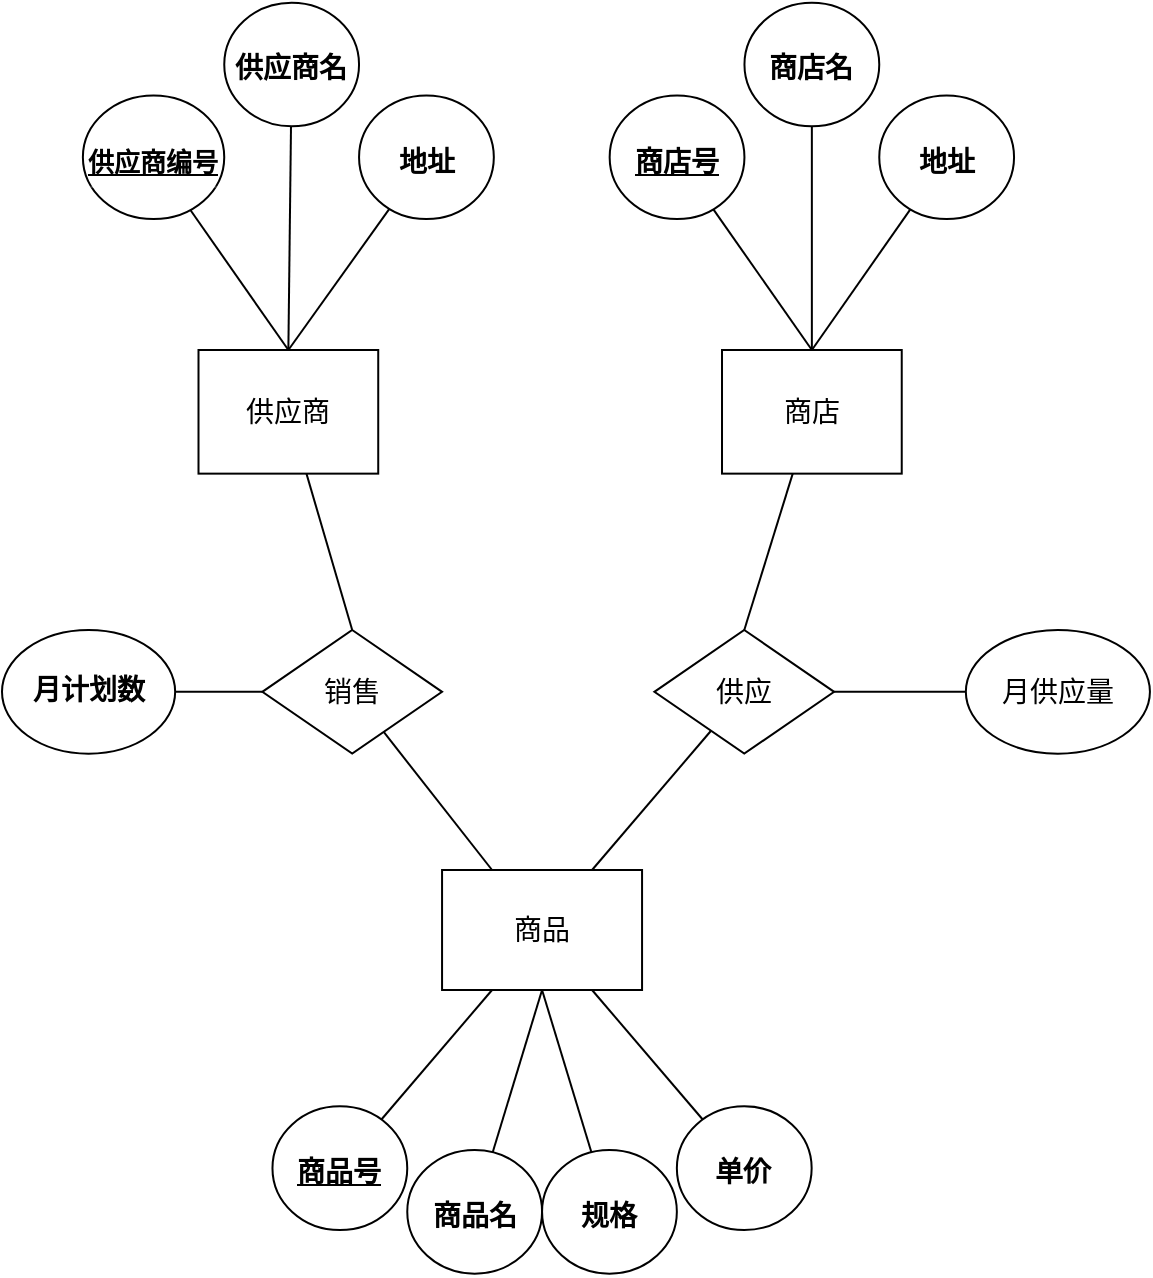 <mxfile>
    <diagram id="iU4pdSYDBYnHVra9a9qT" name="第 1 页">
        <mxGraphModel dx="709" dy="535" grid="1" gridSize="20" guides="1" tooltips="1" connect="1" arrows="1" fold="1" page="1" pageScale="1" pageWidth="827" pageHeight="1169" background="none" math="0" shadow="0">
            <root>
                <mxCell id="0"/>
                <mxCell id="1" parent="0"/>
                <mxCell id="2" value="&lt;font style=&quot;font-size: 14px;&quot;&gt;商品&lt;/font&gt;" style="rounded=0;whiteSpace=wrap;html=1;fontSize=14;labelBackgroundColor=none;labelBorderColor=none;fontColor=default;" parent="1" vertex="1">
                    <mxGeometry x="320.03" y="480" width="100" height="60" as="geometry"/>
                </mxCell>
                <mxCell id="51" style="edgeStyle=none;html=1;entryX=0.5;entryY=1;entryDx=0;entryDy=0;endArrow=none;endFill=0;" parent="1" source="3" target="2" edge="1">
                    <mxGeometry relative="1" as="geometry"/>
                </mxCell>
                <mxCell id="3" value="&lt;h2 style=&quot;margin-top: 24px; margin-bottom: 16px; line-height: 1.25; padding-bottom: 0.3em; border-bottom: 1px solid rgba(255, 255, 255, 0.18); border-top-color: rgba(255, 255, 255, 0.18); border-right-color: rgba(255, 255, 255, 0.18); border-left-color: rgba(255, 255, 255, 0.18); position: relative; font-family: -apple-system, BlinkMacSystemFont, &amp;quot;Segoe WPC&amp;quot;, &amp;quot;Segoe UI&amp;quot;, system-ui, Ubuntu, &amp;quot;Droid Sans&amp;quot;, sans-serif; text-align: start; font-size: 14px;&quot; id=&quot;3%E8%AE%BE%E6%9F%90%E5%95%86%E4%B8%9A%E9%9B%86%E5%9B%A2%E6%95%B0%E6%8D%AE%E5%BA%93%E6%9C%89%E4%B8%89%E4%B8%AA%E5%AE%9E%E4%BD%93%E9%9B%86%E4%B8%80%E6%98%AF%E5%95%86%E5%93%81%E5%AE%9E%E4%BD%93%E9%9B%86%E5%B1%9E%E6%80%A7%E6%9C%89%E5%95%86%E5%93%81%E5%8F%B7%E5%95%86%E5%93%81%E5%90%8D%E8%A7%84%E6%A0%BC%E5%8D%95%E4%BB%B7%E7%AD%89%E4%BA%8C%E6%98%AF%E5%95%86%E5%BA%97%E5%AE%9E%E4%BD%93%E9%9B%86%E5%B1%9E%E6%80%A7%E6%9C%89%E5%95%86%E5%BA%97%E5%8F%B7%E5%95%86%E5%BA%97%E5%90%8D%E5%9C%B0%E5%9D%80%E7%AD%89%E4%B8%89%E6%98%AF%E4%BE%9B%E5%BA%94%E5%95%86%E5%AE%9E%E4%BD%93%E9%9B%86%E5%B1%9E%E6%80%A7%E6%9C%89%E4%BE%9B%E5%BA%94%E5%95%86%E7%BC%96%E5%8F%B7%E4%BE%9B%E5%BA%94%E5%95%86%E5%90%8D%E5%9C%B0%E5%9D%80%E7%AD%89&quot; dir=&quot;auto&quot; class=&quot;code-line&quot; data-line=&quot;31&quot;&gt;商品名&lt;/h2&gt;" style="ellipse;whiteSpace=wrap;html=1;fontSize=14;labelBackgroundColor=none;labelBorderColor=none;fontColor=default;" parent="1" vertex="1">
                    <mxGeometry x="302.632" y="620" width="67.397" height="61.818" as="geometry"/>
                </mxCell>
                <mxCell id="49" style="edgeStyle=none;html=1;entryX=0.75;entryY=1;entryDx=0;entryDy=0;endArrow=none;endFill=0;" parent="1" source="4" target="2" edge="1">
                    <mxGeometry relative="1" as="geometry"/>
                </mxCell>
                <mxCell id="4" value="&lt;h2 style=&quot;margin-top: 24px; margin-bottom: 16px; line-height: 1.25; padding-bottom: 0.3em; border-bottom: 1px solid rgba(255, 255, 255, 0.18); border-top-color: rgba(255, 255, 255, 0.18); border-right-color: rgba(255, 255, 255, 0.18); border-left-color: rgba(255, 255, 255, 0.18); position: relative; font-family: -apple-system, BlinkMacSystemFont, &amp;quot;Segoe WPC&amp;quot;, &amp;quot;Segoe UI&amp;quot;, system-ui, Ubuntu, &amp;quot;Droid Sans&amp;quot;, sans-serif; text-align: start; font-size: 14px;&quot; id=&quot;3%E8%AE%BE%E6%9F%90%E5%95%86%E4%B8%9A%E9%9B%86%E5%9B%A2%E6%95%B0%E6%8D%AE%E5%BA%93%E6%9C%89%E4%B8%89%E4%B8%AA%E5%AE%9E%E4%BD%93%E9%9B%86%E4%B8%80%E6%98%AF%E5%95%86%E5%93%81%E5%AE%9E%E4%BD%93%E9%9B%86%E5%B1%9E%E6%80%A7%E6%9C%89%E5%95%86%E5%93%81%E5%8F%B7%E5%95%86%E5%93%81%E5%90%8D%E8%A7%84%E6%A0%BC%E5%8D%95%E4%BB%B7%E7%AD%89%E4%BA%8C%E6%98%AF%E5%95%86%E5%BA%97%E5%AE%9E%E4%BD%93%E9%9B%86%E5%B1%9E%E6%80%A7%E6%9C%89%E5%95%86%E5%BA%97%E5%8F%B7%E5%95%86%E5%BA%97%E5%90%8D%E5%9C%B0%E5%9D%80%E7%AD%89%E4%B8%89%E6%98%AF%E4%BE%9B%E5%BA%94%E5%95%86%E5%AE%9E%E4%BD%93%E9%9B%86%E5%B1%9E%E6%80%A7%E6%9C%89%E4%BE%9B%E5%BA%94%E5%95%86%E7%BC%96%E5%8F%B7%E4%BE%9B%E5%BA%94%E5%95%86%E5%90%8D%E5%9C%B0%E5%9D%80%E7%AD%89&quot; dir=&quot;auto&quot; class=&quot;code-line&quot; data-line=&quot;31&quot;&gt;单价&lt;/h2&gt;" style="ellipse;whiteSpace=wrap;html=1;fontSize=14;labelBackgroundColor=none;labelBorderColor=none;fontColor=default;" parent="1" vertex="1">
                    <mxGeometry x="437.43" y="598.184" width="67.397" height="61.818" as="geometry"/>
                </mxCell>
                <mxCell id="52" style="edgeStyle=none;html=1;entryX=0.25;entryY=1;entryDx=0;entryDy=0;endArrow=none;endFill=0;" parent="1" source="5" target="2" edge="1">
                    <mxGeometry relative="1" as="geometry"/>
                </mxCell>
                <mxCell id="5" value="&lt;h2 style=&quot;margin-top: 24px; margin-bottom: 16px; line-height: 1.25; padding-bottom: 0.3em; border-bottom: 1px solid rgba(255, 255, 255, 0.18); border-top-color: rgba(255, 255, 255, 0.18); border-right-color: rgba(255, 255, 255, 0.18); border-left-color: rgba(255, 255, 255, 0.18); position: relative; font-family: -apple-system, BlinkMacSystemFont, &amp;quot;Segoe WPC&amp;quot;, &amp;quot;Segoe UI&amp;quot;, system-ui, Ubuntu, &amp;quot;Droid Sans&amp;quot;, sans-serif; text-align: start; font-size: 14px;&quot; id=&quot;3%E8%AE%BE%E6%9F%90%E5%95%86%E4%B8%9A%E9%9B%86%E5%9B%A2%E6%95%B0%E6%8D%AE%E5%BA%93%E6%9C%89%E4%B8%89%E4%B8%AA%E5%AE%9E%E4%BD%93%E9%9B%86%E4%B8%80%E6%98%AF%E5%95%86%E5%93%81%E5%AE%9E%E4%BD%93%E9%9B%86%E5%B1%9E%E6%80%A7%E6%9C%89%E5%95%86%E5%93%81%E5%8F%B7%E5%95%86%E5%93%81%E5%90%8D%E8%A7%84%E6%A0%BC%E5%8D%95%E4%BB%B7%E7%AD%89%E4%BA%8C%E6%98%AF%E5%95%86%E5%BA%97%E5%AE%9E%E4%BD%93%E9%9B%86%E5%B1%9E%E6%80%A7%E6%9C%89%E5%95%86%E5%BA%97%E5%8F%B7%E5%95%86%E5%BA%97%E5%90%8D%E5%9C%B0%E5%9D%80%E7%AD%89%E4%B8%89%E6%98%AF%E4%BE%9B%E5%BA%94%E5%95%86%E5%AE%9E%E4%BD%93%E9%9B%86%E5%B1%9E%E6%80%A7%E6%9C%89%E4%BE%9B%E5%BA%94%E5%95%86%E7%BC%96%E5%8F%B7%E4%BE%9B%E5%BA%94%E5%95%86%E5%90%8D%E5%9C%B0%E5%9D%80%E7%AD%89&quot; dir=&quot;auto&quot; class=&quot;code-line&quot; data-line=&quot;31&quot;&gt;&lt;u&gt;商品号&lt;/u&gt;&lt;/h2&gt;" style="ellipse;whiteSpace=wrap;html=1;fontSize=14;labelBackgroundColor=none;labelBorderColor=none;fontColor=default;" parent="1" vertex="1">
                    <mxGeometry x="235.23" y="598.184" width="67.397" height="61.818" as="geometry"/>
                </mxCell>
                <mxCell id="54" style="edgeStyle=none;html=1;entryX=0.25;entryY=0;entryDx=0;entryDy=0;endArrow=none;endFill=0;" parent="1" source="6" target="2" edge="1">
                    <mxGeometry relative="1" as="geometry"/>
                </mxCell>
                <mxCell id="6" value="&lt;font style=&quot;font-size: 14px;&quot;&gt;销售&lt;/font&gt;" style="rhombus;whiteSpace=wrap;html=1;fontSize=14;labelBackgroundColor=none;labelBorderColor=none;fontColor=default;" parent="1" vertex="1">
                    <mxGeometry x="230.172" y="360" width="89.863" height="61.818" as="geometry"/>
                </mxCell>
                <mxCell id="50" style="edgeStyle=none;html=1;entryX=0.5;entryY=1;entryDx=0;entryDy=0;endArrow=none;endFill=0;" parent="1" source="7" target="2" edge="1">
                    <mxGeometry relative="1" as="geometry"/>
                </mxCell>
                <mxCell id="7" value="&lt;h2 style=&quot;margin-top: 24px; margin-bottom: 16px; line-height: 1.25; padding-bottom: 0.3em; border-bottom: 1px solid rgba(255, 255, 255, 0.18); border-top-color: rgba(255, 255, 255, 0.18); border-right-color: rgba(255, 255, 255, 0.18); border-left-color: rgba(255, 255, 255, 0.18); position: relative; font-family: -apple-system, BlinkMacSystemFont, &amp;quot;Segoe WPC&amp;quot;, &amp;quot;Segoe UI&amp;quot;, system-ui, Ubuntu, &amp;quot;Droid Sans&amp;quot;, sans-serif; text-align: start; font-size: 14px;&quot; id=&quot;3%E8%AE%BE%E6%9F%90%E5%95%86%E4%B8%9A%E9%9B%86%E5%9B%A2%E6%95%B0%E6%8D%AE%E5%BA%93%E6%9C%89%E4%B8%89%E4%B8%AA%E5%AE%9E%E4%BD%93%E9%9B%86%E4%B8%80%E6%98%AF%E5%95%86%E5%93%81%E5%AE%9E%E4%BD%93%E9%9B%86%E5%B1%9E%E6%80%A7%E6%9C%89%E5%95%86%E5%93%81%E5%8F%B7%E5%95%86%E5%93%81%E5%90%8D%E8%A7%84%E6%A0%BC%E5%8D%95%E4%BB%B7%E7%AD%89%E4%BA%8C%E6%98%AF%E5%95%86%E5%BA%97%E5%AE%9E%E4%BD%93%E9%9B%86%E5%B1%9E%E6%80%A7%E6%9C%89%E5%95%86%E5%BA%97%E5%8F%B7%E5%95%86%E5%BA%97%E5%90%8D%E5%9C%B0%E5%9D%80%E7%AD%89%E4%B8%89%E6%98%AF%E4%BE%9B%E5%BA%94%E5%95%86%E5%AE%9E%E4%BD%93%E9%9B%86%E5%B1%9E%E6%80%A7%E6%9C%89%E4%BE%9B%E5%BA%94%E5%95%86%E7%BC%96%E5%8F%B7%E4%BE%9B%E5%BA%94%E5%95%86%E5%90%8D%E5%9C%B0%E5%9D%80%E7%AD%89&quot; dir=&quot;auto&quot; class=&quot;code-line&quot; data-line=&quot;31&quot;&gt;规格&lt;/h2&gt;" style="ellipse;whiteSpace=wrap;html=1;fontSize=14;labelBackgroundColor=none;labelBorderColor=none;fontColor=default;" parent="1" vertex="1">
                    <mxGeometry x="370.029" y="620" width="67.397" height="61.818" as="geometry"/>
                </mxCell>
                <mxCell id="55" style="edgeStyle=none;html=1;entryX=0.5;entryY=0;entryDx=0;entryDy=0;endArrow=none;endFill=0;" parent="1" source="12" target="32" edge="1">
                    <mxGeometry relative="1" as="geometry"/>
                </mxCell>
                <mxCell id="12" value="&lt;font style=&quot;font-size: 14px;&quot;&gt;商店&lt;/font&gt;" style="rounded=0;whiteSpace=wrap;html=1;fontSize=14;labelBackgroundColor=none;labelBorderColor=none;fontColor=default;" parent="1" vertex="1">
                    <mxGeometry x="460.003" y="220" width="89.863" height="61.818" as="geometry"/>
                </mxCell>
                <mxCell id="13" style="edgeStyle=none;html=1;entryX=0.5;entryY=0;entryDx=0;entryDy=0;fontSize=14;endArrow=none;endFill=0;labelBackgroundColor=none;fontColor=default;labelBorderColor=none;" parent="1" source="14" target="12" edge="1">
                    <mxGeometry relative="1" as="geometry"/>
                </mxCell>
                <mxCell id="14" value="&lt;h2 style=&quot;margin-top: 24px; margin-bottom: 16px; line-height: 1.25; padding-bottom: 0.3em; border-bottom: 1px solid rgba(255, 255, 255, 0.18); border-top-color: rgba(255, 255, 255, 0.18); border-right-color: rgba(255, 255, 255, 0.18); border-left-color: rgba(255, 255, 255, 0.18); position: relative; font-family: -apple-system, BlinkMacSystemFont, &amp;quot;Segoe WPC&amp;quot;, &amp;quot;Segoe UI&amp;quot;, system-ui, Ubuntu, &amp;quot;Droid Sans&amp;quot;, sans-serif; text-align: start; font-size: 14px;&quot; id=&quot;3%E8%AE%BE%E6%9F%90%E5%95%86%E4%B8%9A%E9%9B%86%E5%9B%A2%E6%95%B0%E6%8D%AE%E5%BA%93%E6%9C%89%E4%B8%89%E4%B8%AA%E5%AE%9E%E4%BD%93%E9%9B%86%E4%B8%80%E6%98%AF%E5%95%86%E5%93%81%E5%AE%9E%E4%BD%93%E9%9B%86%E5%B1%9E%E6%80%A7%E6%9C%89%E5%95%86%E5%93%81%E5%8F%B7%E5%95%86%E5%93%81%E5%90%8D%E8%A7%84%E6%A0%BC%E5%8D%95%E4%BB%B7%E7%AD%89%E4%BA%8C%E6%98%AF%E5%95%86%E5%BA%97%E5%AE%9E%E4%BD%93%E9%9B%86%E5%B1%9E%E6%80%A7%E6%9C%89%E5%95%86%E5%BA%97%E5%8F%B7%E5%95%86%E5%BA%97%E5%90%8D%E5%9C%B0%E5%9D%80%E7%AD%89%E4%B8%89%E6%98%AF%E4%BE%9B%E5%BA%94%E5%95%86%E5%AE%9E%E4%BD%93%E9%9B%86%E5%B1%9E%E6%80%A7%E6%9C%89%E4%BE%9B%E5%BA%94%E5%95%86%E7%BC%96%E5%8F%B7%E4%BE%9B%E5%BA%94%E5%95%86%E5%90%8D%E5%9C%B0%E5%9D%80%E7%AD%89&quot; dir=&quot;auto&quot; class=&quot;code-line&quot; data-line=&quot;31&quot;&gt;商店名&lt;/h2&gt;" style="ellipse;whiteSpace=wrap;html=1;fontSize=14;labelBackgroundColor=none;labelBorderColor=none;fontColor=default;" parent="1" vertex="1">
                    <mxGeometry x="471.23" y="46.36" width="67.4" height="61.82" as="geometry"/>
                </mxCell>
                <mxCell id="17" style="edgeStyle=none;html=1;entryX=0.5;entryY=0;entryDx=0;entryDy=0;fontSize=14;endArrow=none;endFill=0;labelBackgroundColor=none;fontColor=default;labelBorderColor=none;" parent="1" source="18" target="12" edge="1">
                    <mxGeometry relative="1" as="geometry"/>
                </mxCell>
                <mxCell id="18" value="&lt;h2 style=&quot;margin-top: 24px; margin-bottom: 16px; line-height: 1.25; padding-bottom: 0.3em; border-bottom: 1px solid rgba(255, 255, 255, 0.18); border-top-color: rgba(255, 255, 255, 0.18); border-right-color: rgba(255, 255, 255, 0.18); border-left-color: rgba(255, 255, 255, 0.18); position: relative; font-family: -apple-system, BlinkMacSystemFont, &amp;quot;Segoe WPC&amp;quot;, &amp;quot;Segoe UI&amp;quot;, system-ui, Ubuntu, &amp;quot;Droid Sans&amp;quot;, sans-serif; text-align: start; font-size: 14px;&quot; id=&quot;3%E8%AE%BE%E6%9F%90%E5%95%86%E4%B8%9A%E9%9B%86%E5%9B%A2%E6%95%B0%E6%8D%AE%E5%BA%93%E6%9C%89%E4%B8%89%E4%B8%AA%E5%AE%9E%E4%BD%93%E9%9B%86%E4%B8%80%E6%98%AF%E5%95%86%E5%93%81%E5%AE%9E%E4%BD%93%E9%9B%86%E5%B1%9E%E6%80%A7%E6%9C%89%E5%95%86%E5%93%81%E5%8F%B7%E5%95%86%E5%93%81%E5%90%8D%E8%A7%84%E6%A0%BC%E5%8D%95%E4%BB%B7%E7%AD%89%E4%BA%8C%E6%98%AF%E5%95%86%E5%BA%97%E5%AE%9E%E4%BD%93%E9%9B%86%E5%B1%9E%E6%80%A7%E6%9C%89%E5%95%86%E5%BA%97%E5%8F%B7%E5%95%86%E5%BA%97%E5%90%8D%E5%9C%B0%E5%9D%80%E7%AD%89%E4%B8%89%E6%98%AF%E4%BE%9B%E5%BA%94%E5%95%86%E5%AE%9E%E4%BD%93%E9%9B%86%E5%B1%9E%E6%80%A7%E6%9C%89%E4%BE%9B%E5%BA%94%E5%95%86%E7%BC%96%E5%8F%B7%E4%BE%9B%E5%BA%94%E5%95%86%E5%90%8D%E5%9C%B0%E5%9D%80%E7%AD%89&quot; dir=&quot;auto&quot; class=&quot;code-line&quot; data-line=&quot;31&quot;&gt;&lt;u&gt;商店号&lt;/u&gt;&lt;/h2&gt;" style="ellipse;whiteSpace=wrap;html=1;fontSize=14;labelBackgroundColor=none;labelBorderColor=none;fontColor=default;" parent="1" vertex="1">
                    <mxGeometry x="403.828" y="92.724" width="67.397" height="61.818" as="geometry"/>
                </mxCell>
                <mxCell id="38" style="edgeStyle=none;html=1;entryX=0.5;entryY=0;entryDx=0;entryDy=0;fontSize=14;endArrow=none;endFill=0;labelBackgroundColor=none;fontColor=default;labelBorderColor=none;" parent="1" source="20" target="12" edge="1">
                    <mxGeometry relative="1" as="geometry"/>
                </mxCell>
                <mxCell id="20" value="&lt;h2 style=&quot;margin-top: 24px; margin-bottom: 16px; line-height: 1.25; padding-bottom: 0.3em; border-bottom: 1px solid rgba(255, 255, 255, 0.18); border-top-color: rgba(255, 255, 255, 0.18); border-right-color: rgba(255, 255, 255, 0.18); border-left-color: rgba(255, 255, 255, 0.18); position: relative; font-family: -apple-system, BlinkMacSystemFont, &amp;quot;Segoe WPC&amp;quot;, &amp;quot;Segoe UI&amp;quot;, system-ui, Ubuntu, &amp;quot;Droid Sans&amp;quot;, sans-serif; text-align: start; font-size: 14px;&quot; id=&quot;3%E8%AE%BE%E6%9F%90%E5%95%86%E4%B8%9A%E9%9B%86%E5%9B%A2%E6%95%B0%E6%8D%AE%E5%BA%93%E6%9C%89%E4%B8%89%E4%B8%AA%E5%AE%9E%E4%BD%93%E9%9B%86%E4%B8%80%E6%98%AF%E5%95%86%E5%93%81%E5%AE%9E%E4%BD%93%E9%9B%86%E5%B1%9E%E6%80%A7%E6%9C%89%E5%95%86%E5%93%81%E5%8F%B7%E5%95%86%E5%93%81%E5%90%8D%E8%A7%84%E6%A0%BC%E5%8D%95%E4%BB%B7%E7%AD%89%E4%BA%8C%E6%98%AF%E5%95%86%E5%BA%97%E5%AE%9E%E4%BD%93%E9%9B%86%E5%B1%9E%E6%80%A7%E6%9C%89%E5%95%86%E5%BA%97%E5%8F%B7%E5%95%86%E5%BA%97%E5%90%8D%E5%9C%B0%E5%9D%80%E7%AD%89%E4%B8%89%E6%98%AF%E4%BE%9B%E5%BA%94%E5%95%86%E5%AE%9E%E4%BD%93%E9%9B%86%E5%B1%9E%E6%80%A7%E6%9C%89%E4%BE%9B%E5%BA%94%E5%95%86%E7%BC%96%E5%8F%B7%E4%BE%9B%E5%BA%94%E5%95%86%E5%90%8D%E5%9C%B0%E5%9D%80%E7%AD%89&quot; dir=&quot;auto&quot; class=&quot;code-line&quot; data-line=&quot;31&quot;&gt;地址&lt;/h2&gt;" style="ellipse;whiteSpace=wrap;html=1;fontSize=14;labelBackgroundColor=none;labelBorderColor=none;fontColor=default;" parent="1" vertex="1">
                    <mxGeometry x="538.633" y="92.724" width="67.397" height="61.818" as="geometry"/>
                </mxCell>
                <mxCell id="53" style="edgeStyle=none;html=1;entryX=0.5;entryY=0;entryDx=0;entryDy=0;endArrow=none;endFill=0;" parent="1" source="25" target="6" edge="1">
                    <mxGeometry relative="1" as="geometry"/>
                </mxCell>
                <mxCell id="25" value="&lt;font style=&quot;font-size: 14px;&quot;&gt;供应商&lt;/font&gt;" style="rounded=0;whiteSpace=wrap;html=1;fontSize=14;labelBackgroundColor=none;labelBorderColor=none;strokeColor=default;fillColor=default;verticalAlign=middle;fontColor=default;" parent="1" vertex="1">
                    <mxGeometry x="198.252" y="220" width="89.863" height="61.818" as="geometry"/>
                </mxCell>
                <mxCell id="26" style="edgeStyle=none;html=1;entryX=0.5;entryY=0;entryDx=0;entryDy=0;fontSize=14;endArrow=none;endFill=0;labelBackgroundColor=none;fontColor=default;labelBorderColor=none;" parent="1" source="27" target="25" edge="1">
                    <mxGeometry relative="1" as="geometry"/>
                </mxCell>
                <mxCell id="27" value="&lt;h2 style=&quot;margin-top: 24px; margin-bottom: 16px; line-height: 1.25; padding-bottom: 0.3em; border-bottom: 1px solid rgba(255, 255, 255, 0.18); border-top-color: rgba(255, 255, 255, 0.18); border-right-color: rgba(255, 255, 255, 0.18); border-left-color: rgba(255, 255, 255, 0.18); position: relative; font-family: -apple-system, BlinkMacSystemFont, &amp;quot;Segoe WPC&amp;quot;, &amp;quot;Segoe UI&amp;quot;, system-ui, Ubuntu, &amp;quot;Droid Sans&amp;quot;, sans-serif; text-align: start; font-size: 14px;&quot; id=&quot;3%E8%AE%BE%E6%9F%90%E5%95%86%E4%B8%9A%E9%9B%86%E5%9B%A2%E6%95%B0%E6%8D%AE%E5%BA%93%E6%9C%89%E4%B8%89%E4%B8%AA%E5%AE%9E%E4%BD%93%E9%9B%86%E4%B8%80%E6%98%AF%E5%95%86%E5%93%81%E5%AE%9E%E4%BD%93%E9%9B%86%E5%B1%9E%E6%80%A7%E6%9C%89%E5%95%86%E5%93%81%E5%8F%B7%E5%95%86%E5%93%81%E5%90%8D%E8%A7%84%E6%A0%BC%E5%8D%95%E4%BB%B7%E7%AD%89%E4%BA%8C%E6%98%AF%E5%95%86%E5%BA%97%E5%AE%9E%E4%BD%93%E9%9B%86%E5%B1%9E%E6%80%A7%E6%9C%89%E5%95%86%E5%BA%97%E5%8F%B7%E5%95%86%E5%BA%97%E5%90%8D%E5%9C%B0%E5%9D%80%E7%AD%89%E4%B8%89%E6%98%AF%E4%BE%9B%E5%BA%94%E5%95%86%E5%AE%9E%E4%BD%93%E9%9B%86%E5%B1%9E%E6%80%A7%E6%9C%89%E4%BE%9B%E5%BA%94%E5%95%86%E7%BC%96%E5%8F%B7%E4%BE%9B%E5%BA%94%E5%95%86%E5%90%8D%E5%9C%B0%E5%9D%80%E7%AD%89&quot; dir=&quot;auto&quot; class=&quot;code-line&quot; data-line=&quot;31&quot;&gt;供应商名&lt;/h2&gt;" style="ellipse;whiteSpace=wrap;html=1;fontSize=14;labelBackgroundColor=none;labelBorderColor=none;fontColor=default;" parent="1" vertex="1">
                    <mxGeometry x="211.125" y="46.36" width="67.397" height="61.818" as="geometry"/>
                </mxCell>
                <mxCell id="28" style="edgeStyle=none;html=1;entryX=0.5;entryY=0;entryDx=0;entryDy=0;fontSize=14;endArrow=none;endFill=0;labelBackgroundColor=none;fontColor=default;labelBorderColor=none;" parent="1" source="29" target="25" edge="1">
                    <mxGeometry relative="1" as="geometry"/>
                </mxCell>
                <mxCell id="29" value="&lt;h2 style=&quot;margin-top: 24px; margin-bottom: 16px; line-height: 1.25; padding-bottom: 0.3em; border-bottom: 1px solid rgba(255, 255, 255, 0.18); border-top-color: rgba(255, 255, 255, 0.18); border-right-color: rgba(255, 255, 255, 0.18); border-left-color: rgba(255, 255, 255, 0.18); position: relative; font-family: -apple-system, BlinkMacSystemFont, &amp;quot;Segoe WPC&amp;quot;, &amp;quot;Segoe UI&amp;quot;, system-ui, Ubuntu, &amp;quot;Droid Sans&amp;quot;, sans-serif; text-align: start; font-size: 13px;&quot; id=&quot;3%E8%AE%BE%E6%9F%90%E5%95%86%E4%B8%9A%E9%9B%86%E5%9B%A2%E6%95%B0%E6%8D%AE%E5%BA%93%E6%9C%89%E4%B8%89%E4%B8%AA%E5%AE%9E%E4%BD%93%E9%9B%86%E4%B8%80%E6%98%AF%E5%95%86%E5%93%81%E5%AE%9E%E4%BD%93%E9%9B%86%E5%B1%9E%E6%80%A7%E6%9C%89%E5%95%86%E5%93%81%E5%8F%B7%E5%95%86%E5%93%81%E5%90%8D%E8%A7%84%E6%A0%BC%E5%8D%95%E4%BB%B7%E7%AD%89%E4%BA%8C%E6%98%AF%E5%95%86%E5%BA%97%E5%AE%9E%E4%BD%93%E9%9B%86%E5%B1%9E%E6%80%A7%E6%9C%89%E5%95%86%E5%BA%97%E5%8F%B7%E5%95%86%E5%BA%97%E5%90%8D%E5%9C%B0%E5%9D%80%E7%AD%89%E4%B8%89%E6%98%AF%E4%BE%9B%E5%BA%94%E5%95%86%E5%AE%9E%E4%BD%93%E9%9B%86%E5%B1%9E%E6%80%A7%E6%9C%89%E4%BE%9B%E5%BA%94%E5%95%86%E7%BC%96%E5%8F%B7%E4%BE%9B%E5%BA%94%E5%95%86%E5%90%8D%E5%9C%B0%E5%9D%80%E7%AD%89&quot; dir=&quot;auto&quot; class=&quot;code-line&quot; data-line=&quot;31&quot;&gt;&lt;span style=&quot;&quot;&gt;&lt;u&gt;供应商编号&lt;/u&gt;&lt;/span&gt;&lt;/h2&gt;" style="ellipse;whiteSpace=wrap;html=1;fontSize=13;labelBackgroundColor=none;labelBorderColor=none;fontColor=default;" parent="1" vertex="1">
                    <mxGeometry x="140.44" y="92.72" width="70.68" height="61.82" as="geometry"/>
                </mxCell>
                <mxCell id="30" style="edgeStyle=none;html=1;entryX=0.5;entryY=0;entryDx=0;entryDy=0;fontSize=14;endArrow=none;endFill=0;labelBackgroundColor=none;fontColor=default;labelBorderColor=none;" parent="1" source="31" target="25" edge="1">
                    <mxGeometry relative="1" as="geometry"/>
                </mxCell>
                <mxCell id="31" value="&lt;h2 style=&quot;margin-top: 24px; margin-bottom: 16px; line-height: 1.25; padding-bottom: 0.3em; border-bottom: 1px solid rgba(255, 255, 255, 0.18); border-top-color: rgba(255, 255, 255, 0.18); border-right-color: rgba(255, 255, 255, 0.18); border-left-color: rgba(255, 255, 255, 0.18); position: relative; font-family: -apple-system, BlinkMacSystemFont, &amp;quot;Segoe WPC&amp;quot;, &amp;quot;Segoe UI&amp;quot;, system-ui, Ubuntu, &amp;quot;Droid Sans&amp;quot;, sans-serif; text-align: start; font-size: 14px;&quot; id=&quot;3%E8%AE%BE%E6%9F%90%E5%95%86%E4%B8%9A%E9%9B%86%E5%9B%A2%E6%95%B0%E6%8D%AE%E5%BA%93%E6%9C%89%E4%B8%89%E4%B8%AA%E5%AE%9E%E4%BD%93%E9%9B%86%E4%B8%80%E6%98%AF%E5%95%86%E5%93%81%E5%AE%9E%E4%BD%93%E9%9B%86%E5%B1%9E%E6%80%A7%E6%9C%89%E5%95%86%E5%93%81%E5%8F%B7%E5%95%86%E5%93%81%E5%90%8D%E8%A7%84%E6%A0%BC%E5%8D%95%E4%BB%B7%E7%AD%89%E4%BA%8C%E6%98%AF%E5%95%86%E5%BA%97%E5%AE%9E%E4%BD%93%E9%9B%86%E5%B1%9E%E6%80%A7%E6%9C%89%E5%95%86%E5%BA%97%E5%8F%B7%E5%95%86%E5%BA%97%E5%90%8D%E5%9C%B0%E5%9D%80%E7%AD%89%E4%B8%89%E6%98%AF%E4%BE%9B%E5%BA%94%E5%95%86%E5%AE%9E%E4%BD%93%E9%9B%86%E5%B1%9E%E6%80%A7%E6%9C%89%E4%BE%9B%E5%BA%94%E5%95%86%E7%BC%96%E5%8F%B7%E4%BE%9B%E5%BA%94%E5%95%86%E5%90%8D%E5%9C%B0%E5%9D%80%E7%AD%89&quot; dir=&quot;auto&quot; class=&quot;code-line&quot; data-line=&quot;31&quot;&gt;地址&lt;/h2&gt;" style="ellipse;whiteSpace=wrap;html=1;fontSize=14;labelBackgroundColor=none;labelBorderColor=none;fontColor=default;" parent="1" vertex="1">
                    <mxGeometry x="278.522" y="92.724" width="67.397" height="61.818" as="geometry"/>
                </mxCell>
                <mxCell id="56" style="edgeStyle=none;html=1;entryX=0.75;entryY=0;entryDx=0;entryDy=0;endArrow=none;endFill=0;" parent="1" source="32" target="2" edge="1">
                    <mxGeometry relative="1" as="geometry"/>
                </mxCell>
                <mxCell id="32" value="&lt;span style=&quot;font-size: 14px;&quot;&gt;供应&lt;/span&gt;" style="rhombus;whiteSpace=wrap;html=1;fontSize=14;labelBackgroundColor=none;labelBorderColor=none;fontColor=default;" parent="1" vertex="1">
                    <mxGeometry x="426.202" y="360" width="89.863" height="61.818" as="geometry"/>
                </mxCell>
                <mxCell id="43" value="" style="edgeStyle=none;html=1;fontSize=14;endArrow=none;endFill=0;labelBackgroundColor=none;fontColor=default;labelBorderColor=none;" parent="1" source="42" target="32" edge="1">
                    <mxGeometry relative="1" as="geometry"/>
                </mxCell>
                <mxCell id="42" value="月供应量" style="ellipse;whiteSpace=wrap;html=1;fontSize=14;labelBackgroundColor=none;labelBorderColor=none;fontColor=default;" parent="1" vertex="1">
                    <mxGeometry x="581.92" y="360" width="92.05" height="61.82" as="geometry"/>
                </mxCell>
                <mxCell id="47" value="&lt;div style=&quot;font-family: Consolas, &amp;quot;Courier New&amp;quot;, monospace; line-height: 19px; font-size: 14px;&quot;&gt;&lt;span style=&quot;font-weight: bold; font-size: 14px;&quot;&gt;&lt;font style=&quot;font-size: 14px;&quot;&gt;月计划数&lt;/font&gt;&lt;/span&gt;&lt;/div&gt;" style="ellipse;whiteSpace=wrap;html=1;fontSize=14;labelBackgroundColor=none;labelBorderColor=none;fontColor=default;" parent="1" vertex="1">
                    <mxGeometry x="100" y="360" width="86.58" height="61.82" as="geometry"/>
                </mxCell>
                <mxCell id="48" value="" style="edgeStyle=none;html=1;fontSize=14;endArrow=none;endFill=0;labelBackgroundColor=none;fontColor=default;labelBorderColor=none;" parent="1" source="6" target="47" edge="1">
                    <mxGeometry relative="1" as="geometry"/>
                </mxCell>
            </root>
        </mxGraphModel>
    </diagram>
</mxfile>